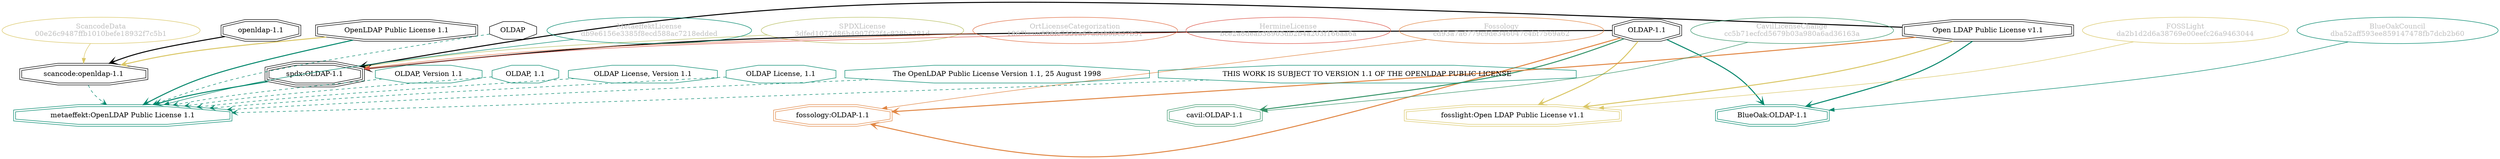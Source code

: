 strict digraph {
    node [shape=box];
    graph [splines=curved];
    3345 [label="SPDXLicense\n3dfed1072d86b4907f22f4c828ba381d"
         ,fontcolor=gray
         ,color="#b8bf62"
         ,fillcolor="beige;1"
         ,shape=ellipse];
    3346 [label="spdx:OLDAP-1.1"
         ,shape=tripleoctagon];
    3347 [label="OLDAP-1.1"
         ,shape=doubleoctagon];
    3348 [label="Open LDAP Public License v1.1"
         ,shape=doubleoctagon];
    9163 [label="BlueOakCouncil\ndba52aff593ee859147478fb7dcb2b60"
         ,fontcolor=gray
         ,color="#00876c"
         ,fillcolor="beige;1"
         ,shape=ellipse];
    9164 [label="BlueOak:OLDAP-1.1"
         ,color="#00876c"
         ,shape=doubleoctagon];
    21359 [label="ScancodeData\n00e26c9487ffb1010befe18932f7c5b1"
          ,fontcolor=gray
          ,color="#dac767"
          ,fillcolor="beige;1"
          ,shape=ellipse];
    21360 [label="scancode:openldap-1.1"
          ,shape=doubleoctagon];
    21361 [label="openldap-1.1"
          ,shape=doubleoctagon];
    21362 [label="OpenLDAP Public License 1.1"
          ,shape=doubleoctagon];
    27019 [label="Fossology\ncd93a7a6779c9de346047c4bf7569a62"
          ,fontcolor=gray
          ,color="#e18745"
          ,fillcolor="beige;1"
          ,shape=ellipse];
    27020 [label="fossology:OLDAP-1.1"
          ,color="#e18745"
          ,shape=doubleoctagon];
    27265 [label=OLDAP
          ,shape=octagon];
    35132 [label="OrtLicenseCategorization\n1867bcaa886fc7331a67a3eb9bc37b51"
          ,fontcolor=gray
          ,color="#e06f45"
          ,fillcolor="beige;1"
          ,shape=ellipse];
    37325 [label="CavilLicenseChange\ncc5b71ecfcd5679b03a980a6ad36163a"
          ,fontcolor=gray
          ,color="#379469"
          ,fillcolor="beige;1"
          ,shape=ellipse];
    37326 [label="cavil:OLDAP-1.1"
          ,color="#379469"
          ,shape=doubleoctagon];
    46488 [label="MetaeffektLicense\ndb9e6156e3385f8ecd588ac7218edded"
          ,fontcolor=gray
          ,color="#00876c"
          ,fillcolor="beige;1"
          ,shape=ellipse];
    46489 [label="metaeffekt:OpenLDAP Public License 1.1"
          ,color="#00876c"
          ,shape=doubleoctagon];
    46490 [label="OLDAP, Version 1.1"
          ,color="#00876c"
          ,shape=octagon];
    46491 [label="OLDAP, 1.1"
          ,color="#00876c"
          ,shape=octagon];
    46492 [label="OLDAP License, Version 1.1"
          ,color="#00876c"
          ,shape=octagon];
    46493 [label="OLDAP License, 1.1"
          ,color="#00876c"
          ,shape=octagon];
    46494 [label="The OpenLDAP Public License Version 1.1, 25 August 1998"
          ,color="#00876c"
          ,shape=octagon];
    46495 [label="THIS WORK IS SUBJECT TO VERSION 1.1 OF THE OPENLDAP PUBLIC LICENSE"
          ,color="#00876c"
          ,shape=octagon];
    50034 [label="HermineLicense\nbce2a8deab38903db2b4a203f166aa6a"
          ,fontcolor=gray
          ,color="#dc574a"
          ,fillcolor="beige;1"
          ,shape=ellipse];
    51042 [label="FOSSLight\nda2b1d2d6a38769e00eefc26a9463044"
          ,fontcolor=gray
          ,color="#dac767"
          ,fillcolor="beige;1"
          ,shape=ellipse];
    51043 [label="fosslight:Open LDAP Public License v1.1"
          ,color="#dac767"
          ,shape=doubleoctagon];
    3345 -> 3346 [weight=0.5
                 ,color="#b8bf62"];
    3346 -> 46489 [style=bold
                  ,arrowhead=vee
                  ,weight=0.7
                  ,color="#00876c"];
    3347 -> 3346 [style=bold
                 ,arrowhead=vee
                 ,weight=0.7];
    3347 -> 9164 [style=bold
                 ,arrowhead=vee
                 ,weight=0.7
                 ,color="#00876c"];
    3347 -> 27020 [style=bold
                  ,arrowhead=vee
                  ,weight=0.7
                  ,color="#e18745"];
    3347 -> 37326 [style=bold
                  ,arrowhead=vee
                  ,weight=0.7
                  ,color="#379469"];
    3347 -> 37326 [style=bold
                  ,arrowhead=vee
                  ,weight=0.7
                  ,color="#379469"];
    3347 -> 51043 [style=bold
                  ,arrowhead=vee
                  ,weight=0.7
                  ,color="#dac767"];
    3348 -> 3346 [style=bold
                 ,arrowhead=vee
                 ,weight=0.7];
    3348 -> 9164 [style=bold
                 ,arrowhead=vee
                 ,weight=0.7
                 ,color="#00876c"];
    3348 -> 27020 [style=bold
                  ,arrowhead=vee
                  ,weight=0.7
                  ,color="#e18745"];
    3348 -> 51043 [style=bold
                  ,arrowhead=vee
                  ,weight=0.7
                  ,color="#dac767"];
    9163 -> 9164 [weight=0.5
                 ,color="#00876c"];
    21359 -> 21360 [weight=0.5
                   ,color="#dac767"];
    21360 -> 46489 [style=dashed
                   ,arrowhead=vee
                   ,weight=0.5
                   ,color="#00876c"];
    21361 -> 21360 [style=bold
                   ,arrowhead=vee
                   ,weight=0.7];
    21362 -> 21360 [style=bold
                   ,arrowhead=vee
                   ,weight=0.7
                   ,color="#dac767"];
    21362 -> 46489 [style=bold
                   ,arrowhead=vee
                   ,weight=0.7
                   ,color="#00876c"];
    27019 -> 27020 [weight=0.5
                   ,color="#e18745"];
    27265 -> 46489 [style=dashed
                   ,arrowhead=vee
                   ,weight=0.5
                   ,color="#00876c"];
    35132 -> 3346 [weight=0.5
                  ,color="#e06f45"];
    37325 -> 37326 [weight=0.5
                   ,color="#379469"];
    46488 -> 46489 [weight=0.5
                   ,color="#00876c"];
    46490 -> 46489 [style=dashed
                   ,arrowhead=vee
                   ,weight=0.5
                   ,color="#00876c"];
    46491 -> 46489 [style=dashed
                   ,arrowhead=vee
                   ,weight=0.5
                   ,color="#00876c"];
    46492 -> 46489 [style=dashed
                   ,arrowhead=vee
                   ,weight=0.5
                   ,color="#00876c"];
    46493 -> 46489 [style=dashed
                   ,arrowhead=vee
                   ,weight=0.5
                   ,color="#00876c"];
    46494 -> 46489 [style=dashed
                   ,arrowhead=vee
                   ,weight=0.5
                   ,color="#00876c"];
    46495 -> 46489 [style=dashed
                   ,arrowhead=vee
                   ,weight=0.5
                   ,color="#00876c"];
    50034 -> 3346 [weight=0.5
                  ,color="#dc574a"];
    51042 -> 51043 [weight=0.5
                   ,color="#dac767"];
}
